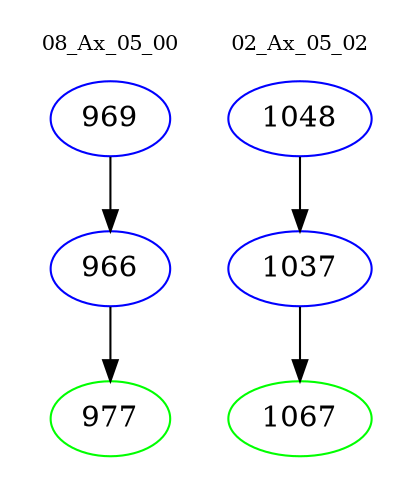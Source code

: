 digraph{
subgraph cluster_0 {
color = white
label = "08_Ax_05_00";
fontsize=10;
T0_969 [label="969", color="blue"]
T0_969 -> T0_966 [color="black"]
T0_966 [label="966", color="blue"]
T0_966 -> T0_977 [color="black"]
T0_977 [label="977", color="green"]
}
subgraph cluster_1 {
color = white
label = "02_Ax_05_02";
fontsize=10;
T1_1048 [label="1048", color="blue"]
T1_1048 -> T1_1037 [color="black"]
T1_1037 [label="1037", color="blue"]
T1_1037 -> T1_1067 [color="black"]
T1_1067 [label="1067", color="green"]
}
}

